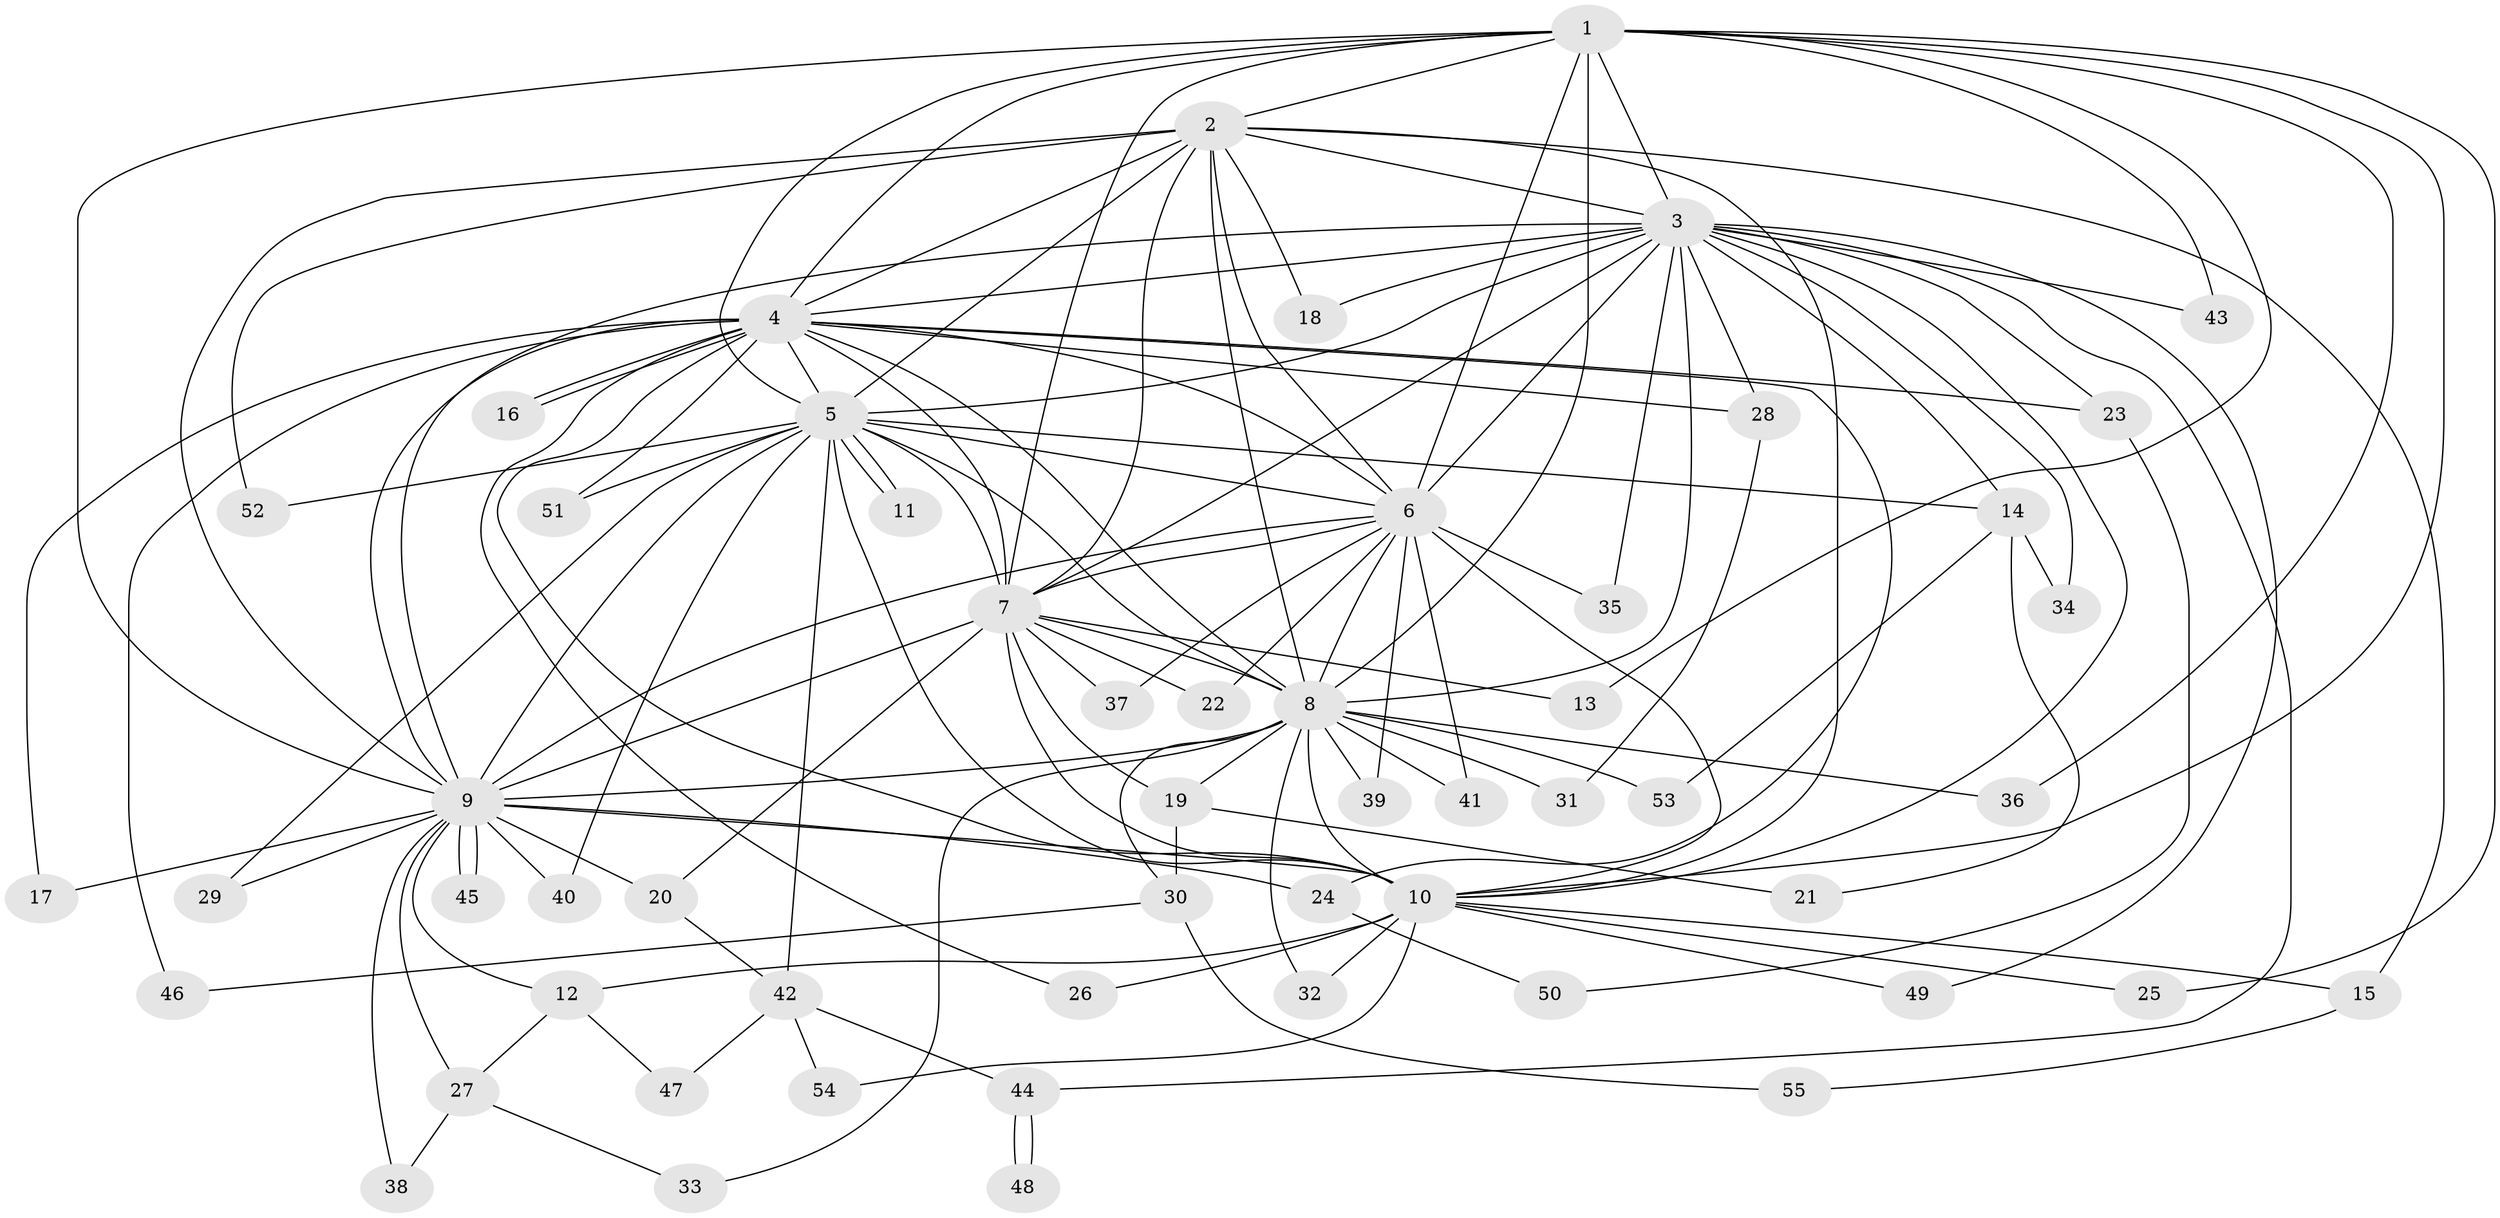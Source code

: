 // coarse degree distribution, {10: 0.05, 9: 0.025, 21: 0.025, 15: 0.025, 13: 0.05, 19: 0.025, 2: 0.5, 4: 0.025, 5: 0.05, 3: 0.125, 6: 0.025, 1: 0.075}
// Generated by graph-tools (version 1.1) at 2025/23/03/03/25 07:23:45]
// undirected, 55 vertices, 135 edges
graph export_dot {
graph [start="1"]
  node [color=gray90,style=filled];
  1;
  2;
  3;
  4;
  5;
  6;
  7;
  8;
  9;
  10;
  11;
  12;
  13;
  14;
  15;
  16;
  17;
  18;
  19;
  20;
  21;
  22;
  23;
  24;
  25;
  26;
  27;
  28;
  29;
  30;
  31;
  32;
  33;
  34;
  35;
  36;
  37;
  38;
  39;
  40;
  41;
  42;
  43;
  44;
  45;
  46;
  47;
  48;
  49;
  50;
  51;
  52;
  53;
  54;
  55;
  1 -- 2;
  1 -- 3;
  1 -- 4;
  1 -- 5;
  1 -- 6;
  1 -- 7;
  1 -- 8;
  1 -- 9;
  1 -- 10;
  1 -- 13;
  1 -- 25;
  1 -- 36;
  1 -- 43;
  2 -- 3;
  2 -- 4;
  2 -- 5;
  2 -- 6;
  2 -- 7;
  2 -- 8;
  2 -- 9;
  2 -- 10;
  2 -- 15;
  2 -- 18;
  2 -- 52;
  3 -- 4;
  3 -- 5;
  3 -- 6;
  3 -- 7;
  3 -- 8;
  3 -- 9;
  3 -- 10;
  3 -- 14;
  3 -- 18;
  3 -- 23;
  3 -- 28;
  3 -- 34;
  3 -- 35;
  3 -- 43;
  3 -- 44;
  3 -- 49;
  4 -- 5;
  4 -- 6;
  4 -- 7;
  4 -- 8;
  4 -- 9;
  4 -- 10;
  4 -- 16;
  4 -- 16;
  4 -- 17;
  4 -- 23;
  4 -- 24;
  4 -- 26;
  4 -- 28;
  4 -- 46;
  4 -- 51;
  5 -- 6;
  5 -- 7;
  5 -- 8;
  5 -- 9;
  5 -- 10;
  5 -- 11;
  5 -- 11;
  5 -- 14;
  5 -- 29;
  5 -- 40;
  5 -- 42;
  5 -- 51;
  5 -- 52;
  6 -- 7;
  6 -- 8;
  6 -- 9;
  6 -- 10;
  6 -- 22;
  6 -- 35;
  6 -- 37;
  6 -- 39;
  6 -- 41;
  7 -- 8;
  7 -- 9;
  7 -- 10;
  7 -- 13;
  7 -- 19;
  7 -- 20;
  7 -- 22;
  7 -- 37;
  8 -- 9;
  8 -- 10;
  8 -- 19;
  8 -- 30;
  8 -- 31;
  8 -- 32;
  8 -- 33;
  8 -- 36;
  8 -- 39;
  8 -- 41;
  8 -- 53;
  9 -- 10;
  9 -- 12;
  9 -- 17;
  9 -- 20;
  9 -- 24;
  9 -- 27;
  9 -- 29;
  9 -- 38;
  9 -- 40;
  9 -- 45;
  9 -- 45;
  10 -- 12;
  10 -- 15;
  10 -- 25;
  10 -- 26;
  10 -- 32;
  10 -- 49;
  10 -- 54;
  12 -- 27;
  12 -- 47;
  14 -- 21;
  14 -- 34;
  14 -- 53;
  15 -- 55;
  19 -- 21;
  19 -- 30;
  20 -- 42;
  23 -- 50;
  24 -- 50;
  27 -- 33;
  27 -- 38;
  28 -- 31;
  30 -- 46;
  30 -- 55;
  42 -- 44;
  42 -- 47;
  42 -- 54;
  44 -- 48;
  44 -- 48;
}
